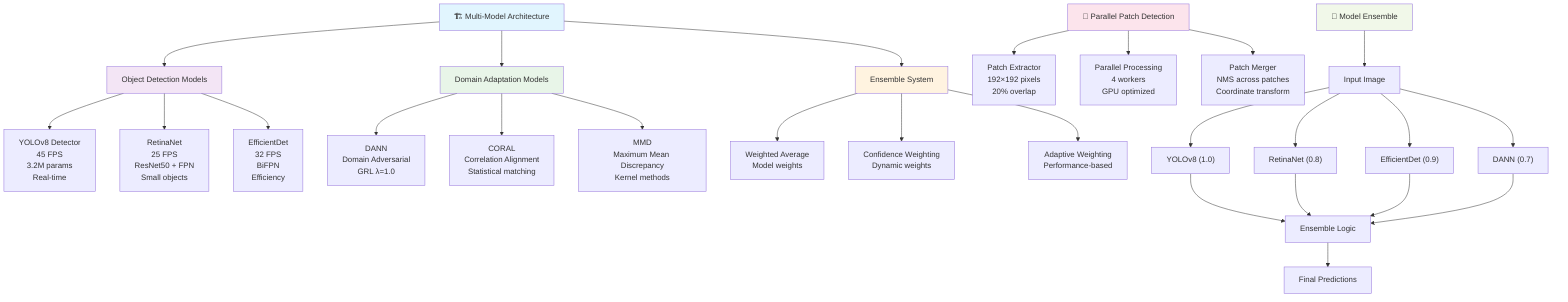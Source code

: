 graph TD
    A["🏗️ Multi-Model Architecture"] --> B["Object Detection Models"]
    A --> C["Domain Adaptation Models"]
    A --> D["Ensemble System"]
    
    B --> E["YOLOv8 Detector<br/>45 FPS<br/>3.2M params<br/>Real-time"]
    B --> F["RetinaNet<br/>25 FPS<br/>ResNet50 + FPN<br/>Small objects"]
    B --> G["EfficientDet<br/>32 FPS<br/>BiFPN<br/>Efficiency"]
    
    C --> H["DANN<br/>Domain Adversarial<br/>GRL λ=1.0"]
    C --> I["CORAL<br/>Correlation Alignment<br/>Statistical matching"]
    C --> J["MMD<br/>Maximum Mean Discrepancy<br/>Kernel methods"]
    
    D --> K["Weighted Average<br/>Model weights"]
    D --> L["Confidence Weighting<br/>Dynamic weights"]
    D --> M["Adaptive Weighting<br/>Performance-based"]
    
    N["🔧 Parallel Patch Detection"] --> O["Patch Extractor<br/>192×192 pixels<br/>20% overlap"]
    N --> P["Parallel Processing<br/>4 workers<br/>GPU optimized"]
    N --> Q["Patch Merger<br/>NMS across patches<br/>Coordinate transform"]
    
    R["🎼 Model Ensemble"] --> S["Input Image"]
    S --> T["YOLOv8 (1.0)"]
    S --> U["RetinaNet (0.8)"]
    S --> V["EfficientDet (0.9)"]
    S --> W["DANN (0.7)"]
    T --> X["Ensemble Logic"]
    U --> X
    V --> X
    W --> X
    X --> Y["Final Predictions"]
    
    style A fill:#e1f5fe
    style B fill:#f3e5f5
    style C fill:#e8f5e8
    style D fill:#fff3e0
    style N fill:#fce4ec
    style R fill:#f1f8e9